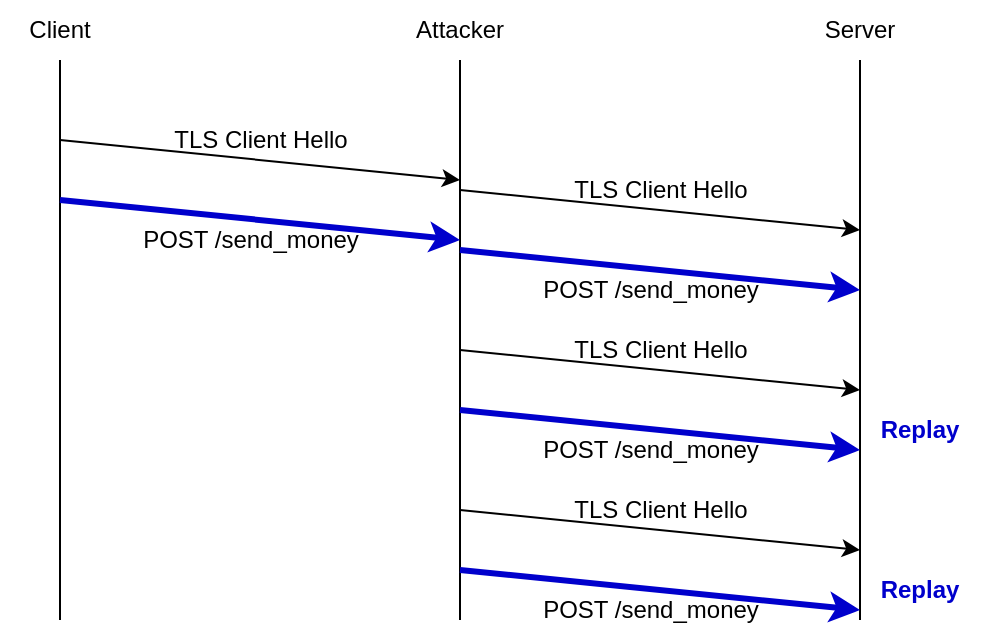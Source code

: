 <mxfile version="21.1.2" type="github">
  <diagram name="Page-1" id="wA-VNzIZNlFZpcw9Ax5d">
    <mxGraphModel dx="794" dy="627" grid="1" gridSize="10" guides="1" tooltips="1" connect="1" arrows="1" fold="1" page="1" pageScale="1" pageWidth="850" pageHeight="1100" math="0" shadow="0">
      <root>
        <mxCell id="0" />
        <mxCell id="1" parent="0" />
        <mxCell id="dkiPJPnSvof4oXPIJKGc-1" value="" style="endArrow=none;html=1;rounded=0;labelBackgroundColor=none;fontColor=default;" edge="1" parent="1">
          <mxGeometry width="50" height="50" relative="1" as="geometry">
            <mxPoint x="160" y="360" as="sourcePoint" />
            <mxPoint x="160" y="80" as="targetPoint" />
          </mxGeometry>
        </mxCell>
        <mxCell id="dkiPJPnSvof4oXPIJKGc-2" value="Client" style="text;html=1;strokeColor=none;fillColor=none;align=center;verticalAlign=middle;whiteSpace=wrap;rounded=0;labelBackgroundColor=none;" vertex="1" parent="1">
          <mxGeometry x="130" y="50" width="60" height="30" as="geometry" />
        </mxCell>
        <mxCell id="dkiPJPnSvof4oXPIJKGc-3" value="" style="endArrow=none;html=1;rounded=0;labelBackgroundColor=none;fontColor=default;" edge="1" parent="1">
          <mxGeometry width="50" height="50" relative="1" as="geometry">
            <mxPoint x="360" y="360" as="sourcePoint" />
            <mxPoint x="360" y="80" as="targetPoint" />
          </mxGeometry>
        </mxCell>
        <mxCell id="dkiPJPnSvof4oXPIJKGc-4" value="Attacker" style="text;html=1;strokeColor=none;fillColor=none;align=center;verticalAlign=middle;whiteSpace=wrap;rounded=0;labelBackgroundColor=none;" vertex="1" parent="1">
          <mxGeometry x="330" y="50" width="60" height="30" as="geometry" />
        </mxCell>
        <mxCell id="dkiPJPnSvof4oXPIJKGc-5" value="" style="endArrow=classic;html=1;rounded=0;labelBackgroundColor=none;fontColor=default;strokeColor=#0000CC;strokeWidth=3;" edge="1" parent="1">
          <mxGeometry width="50" height="50" relative="1" as="geometry">
            <mxPoint x="160" y="150" as="sourcePoint" />
            <mxPoint x="360" y="170" as="targetPoint" />
          </mxGeometry>
        </mxCell>
        <mxCell id="dkiPJPnSvof4oXPIJKGc-6" value="" style="endArrow=classic;html=1;rounded=0;strokeWidth=1;labelBackgroundColor=none;fontColor=default;strokeColor=#000000;" edge="1" parent="1">
          <mxGeometry width="50" height="50" relative="1" as="geometry">
            <mxPoint x="160" y="120" as="sourcePoint" />
            <mxPoint x="360" y="140" as="targetPoint" />
          </mxGeometry>
        </mxCell>
        <mxCell id="dkiPJPnSvof4oXPIJKGc-9" value="TLS Client Hello" style="text;html=1;align=center;verticalAlign=middle;resizable=0;points=[];autosize=1;strokeColor=none;fillColor=none;" vertex="1" parent="1">
          <mxGeometry x="205" y="105" width="110" height="30" as="geometry" />
        </mxCell>
        <mxCell id="dkiPJPnSvof4oXPIJKGc-11" value="POST /send_money" style="text;html=1;align=center;verticalAlign=middle;resizable=0;points=[];autosize=1;strokeColor=none;fillColor=none;" vertex="1" parent="1">
          <mxGeometry x="190" y="155" width="130" height="30" as="geometry" />
        </mxCell>
        <mxCell id="dkiPJPnSvof4oXPIJKGc-13" value="" style="endArrow=none;html=1;rounded=0;labelBackgroundColor=none;fontColor=default;" edge="1" parent="1">
          <mxGeometry width="50" height="50" relative="1" as="geometry">
            <mxPoint x="560" y="360" as="sourcePoint" />
            <mxPoint x="560" y="80" as="targetPoint" />
          </mxGeometry>
        </mxCell>
        <mxCell id="dkiPJPnSvof4oXPIJKGc-14" value="Server" style="text;html=1;strokeColor=none;fillColor=none;align=center;verticalAlign=middle;whiteSpace=wrap;rounded=0;labelBackgroundColor=none;" vertex="1" parent="1">
          <mxGeometry x="530" y="50" width="60" height="30" as="geometry" />
        </mxCell>
        <mxCell id="dkiPJPnSvof4oXPIJKGc-15" value="" style="endArrow=classic;html=1;rounded=0;labelBackgroundColor=none;fontColor=default;strokeColor=#0000CC;strokeWidth=3;" edge="1" parent="1">
          <mxGeometry width="50" height="50" relative="1" as="geometry">
            <mxPoint x="360" y="175" as="sourcePoint" />
            <mxPoint x="560" y="195" as="targetPoint" />
          </mxGeometry>
        </mxCell>
        <mxCell id="dkiPJPnSvof4oXPIJKGc-16" value="" style="endArrow=classic;html=1;rounded=0;strokeWidth=1;labelBackgroundColor=none;fontColor=default;strokeColor=#000000;" edge="1" parent="1">
          <mxGeometry width="50" height="50" relative="1" as="geometry">
            <mxPoint x="360" y="145" as="sourcePoint" />
            <mxPoint x="560" y="165" as="targetPoint" />
          </mxGeometry>
        </mxCell>
        <mxCell id="dkiPJPnSvof4oXPIJKGc-17" value="TLS Client Hello" style="text;html=1;align=center;verticalAlign=middle;resizable=0;points=[];autosize=1;strokeColor=none;fillColor=none;" vertex="1" parent="1">
          <mxGeometry x="405" y="130" width="110" height="30" as="geometry" />
        </mxCell>
        <mxCell id="dkiPJPnSvof4oXPIJKGc-18" value="POST /send_money" style="text;html=1;align=center;verticalAlign=middle;resizable=0;points=[];autosize=1;strokeColor=none;fillColor=none;" vertex="1" parent="1">
          <mxGeometry x="390" y="180" width="130" height="30" as="geometry" />
        </mxCell>
        <mxCell id="dkiPJPnSvof4oXPIJKGc-19" value="" style="endArrow=classic;html=1;rounded=0;labelBackgroundColor=none;fontColor=default;strokeColor=#0000CC;strokeWidth=3;" edge="1" parent="1">
          <mxGeometry width="50" height="50" relative="1" as="geometry">
            <mxPoint x="360" y="255" as="sourcePoint" />
            <mxPoint x="560" y="275" as="targetPoint" />
          </mxGeometry>
        </mxCell>
        <mxCell id="dkiPJPnSvof4oXPIJKGc-20" value="" style="endArrow=classic;html=1;rounded=0;strokeWidth=1;labelBackgroundColor=none;fontColor=default;strokeColor=#000000;" edge="1" parent="1">
          <mxGeometry width="50" height="50" relative="1" as="geometry">
            <mxPoint x="360" y="225" as="sourcePoint" />
            <mxPoint x="560" y="245" as="targetPoint" />
          </mxGeometry>
        </mxCell>
        <mxCell id="dkiPJPnSvof4oXPIJKGc-21" value="TLS Client Hello" style="text;html=1;align=center;verticalAlign=middle;resizable=0;points=[];autosize=1;strokeColor=none;fillColor=none;" vertex="1" parent="1">
          <mxGeometry x="405" y="210" width="110" height="30" as="geometry" />
        </mxCell>
        <mxCell id="dkiPJPnSvof4oXPIJKGc-22" value="POST /send_money" style="text;html=1;align=center;verticalAlign=middle;resizable=0;points=[];autosize=1;strokeColor=none;fillColor=none;" vertex="1" parent="1">
          <mxGeometry x="390" y="260" width="130" height="30" as="geometry" />
        </mxCell>
        <mxCell id="dkiPJPnSvof4oXPIJKGc-23" value="" style="endArrow=classic;html=1;rounded=0;labelBackgroundColor=none;fontColor=default;strokeColor=#0000CC;strokeWidth=3;" edge="1" parent="1">
          <mxGeometry width="50" height="50" relative="1" as="geometry">
            <mxPoint x="360" y="335" as="sourcePoint" />
            <mxPoint x="560" y="355" as="targetPoint" />
          </mxGeometry>
        </mxCell>
        <mxCell id="dkiPJPnSvof4oXPIJKGc-24" value="" style="endArrow=classic;html=1;rounded=0;strokeWidth=1;labelBackgroundColor=none;fontColor=default;strokeColor=#000000;" edge="1" parent="1">
          <mxGeometry width="50" height="50" relative="1" as="geometry">
            <mxPoint x="360" y="305" as="sourcePoint" />
            <mxPoint x="560" y="325" as="targetPoint" />
          </mxGeometry>
        </mxCell>
        <mxCell id="dkiPJPnSvof4oXPIJKGc-25" value="TLS Client Hello" style="text;html=1;align=center;verticalAlign=middle;resizable=0;points=[];autosize=1;strokeColor=none;fillColor=none;" vertex="1" parent="1">
          <mxGeometry x="405" y="290" width="110" height="30" as="geometry" />
        </mxCell>
        <mxCell id="dkiPJPnSvof4oXPIJKGc-26" value="POST /send_money" style="text;html=1;align=center;verticalAlign=middle;resizable=0;points=[];autosize=1;strokeColor=none;fillColor=none;" vertex="1" parent="1">
          <mxGeometry x="390" y="340" width="130" height="30" as="geometry" />
        </mxCell>
        <mxCell id="dkiPJPnSvof4oXPIJKGc-27" value="Replay" style="text;html=1;strokeColor=none;fillColor=none;align=center;verticalAlign=middle;whiteSpace=wrap;rounded=0;fontStyle=1;fontColor=#0000CC;" vertex="1" parent="1">
          <mxGeometry x="560" y="250" width="60" height="30" as="geometry" />
        </mxCell>
        <mxCell id="dkiPJPnSvof4oXPIJKGc-28" value="Replay" style="text;html=1;strokeColor=none;fillColor=none;align=center;verticalAlign=middle;whiteSpace=wrap;rounded=0;fontStyle=1;fontColor=#0000CC;" vertex="1" parent="1">
          <mxGeometry x="560" y="330" width="60" height="30" as="geometry" />
        </mxCell>
      </root>
    </mxGraphModel>
  </diagram>
</mxfile>
